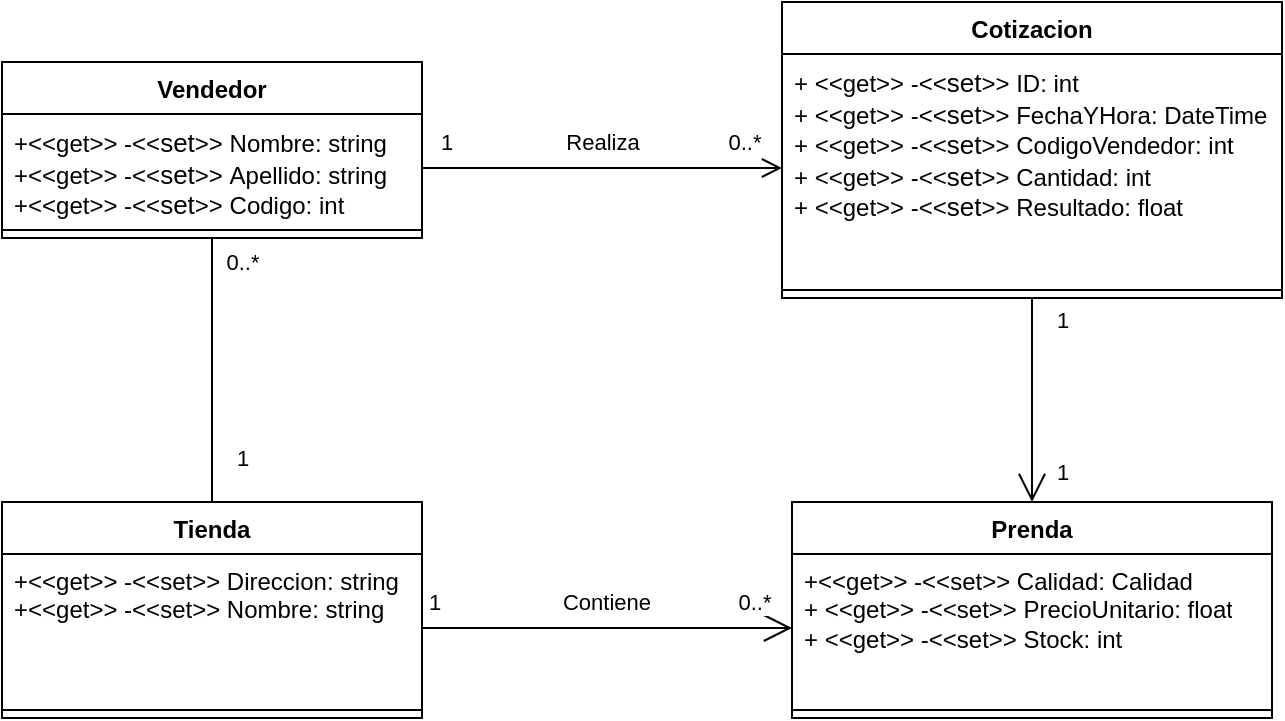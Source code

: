 <mxfile version="21.0.6" type="device"><diagram id="C5RBs43oDa-KdzZeNtuy" name="Page-1"><mxGraphModel dx="1195" dy="640" grid="1" gridSize="10" guides="1" tooltips="1" connect="1" arrows="1" fold="1" page="1" pageScale="1" pageWidth="827" pageHeight="1169" math="0" shadow="0"><root><mxCell id="WIyWlLk6GJQsqaUBKTNV-0"/><mxCell id="WIyWlLk6GJQsqaUBKTNV-1" parent="WIyWlLk6GJQsqaUBKTNV-0"/><mxCell id="4bH2dEFpEClMIqmFHt-y-0" value="Vendedor" style="swimlane;fontStyle=1;align=center;verticalAlign=top;childLayout=stackLayout;horizontal=1;startSize=26;horizontalStack=0;resizeParent=1;resizeParentMax=0;resizeLast=0;collapsible=1;marginBottom=0;whiteSpace=wrap;html=1;" vertex="1" parent="WIyWlLk6GJQsqaUBKTNV-1"><mxGeometry y="50" width="210" height="88" as="geometry"/></mxCell><mxCell id="4bH2dEFpEClMIqmFHt-y-9" style="edgeStyle=orthogonalEdgeStyle;rounded=0;orthogonalLoop=1;jettySize=auto;html=1;exitX=1;exitY=0.5;exitDx=0;exitDy=0;" edge="1" parent="4bH2dEFpEClMIqmFHt-y-0" source="4bH2dEFpEClMIqmFHt-y-1"><mxGeometry relative="1" as="geometry"><mxPoint x="210.31" y="52.966" as="targetPoint"/></mxGeometry></mxCell><mxCell id="4bH2dEFpEClMIqmFHt-y-1" value="+&amp;lt;&amp;lt;get&amp;gt;&amp;gt; -&amp;lt;&amp;lt;&lt;span style=&quot;background-color: transparent; font-family: inherit; font-style: inherit; font-variant: inherit; font-weight: inherit; color: var(--highlight-keyword); margin: 0px; padding: 0px; border: 0px; font-stretch: inherit; line-height: inherit; font-optical-sizing: inherit; font-kerning: inherit; font-feature-settings: inherit; font-variation-settings: inherit; font-size: 13px; vertical-align: baseline; box-sizing: inherit;&quot; class=&quot;hljs-keyword&quot;&gt;set&lt;/span&gt;&lt;span style=&quot;background-color: transparent; font-family: inherit; font-size: var(--_pr-code-fs); font-style: inherit; font-variant-ligatures: inherit; font-variant-caps: inherit; font-weight: inherit; color: var(--highlight-color);&quot;&gt;&amp;gt;&amp;gt;&amp;nbsp;&lt;/span&gt;&lt;span style=&quot;background-color: initial;&quot;&gt;Nombre: string&lt;/span&gt;&lt;br&gt;+&amp;lt;&amp;lt;get&amp;gt;&amp;gt;&amp;nbsp;-&amp;lt;&amp;lt;&lt;span style=&quot;background-color: transparent; font-family: inherit; font-style: inherit; font-variant: inherit; font-weight: inherit; color: var(--highlight-keyword); margin: 0px; padding: 0px; border: 0px; font-stretch: inherit; line-height: inherit; font-optical-sizing: inherit; font-kerning: inherit; font-feature-settings: inherit; font-variation-settings: inherit; font-size: 13px; vertical-align: baseline; box-sizing: inherit;&quot; class=&quot;hljs-keyword&quot;&gt;set&lt;/span&gt;&lt;span style=&quot;background-color: transparent; font-family: inherit; font-size: var(--_pr-code-fs); font-style: inherit; font-variant-ligatures: inherit; font-variant-caps: inherit; font-weight: inherit; color: var(--highlight-color);&quot;&gt;&amp;gt;&amp;gt;&amp;nbsp;&lt;/span&gt;&lt;span style=&quot;background-color: initial;&quot;&gt;Apellido: string&lt;/span&gt;&lt;br&gt;+&amp;lt;&amp;lt;get&amp;gt;&amp;gt; -&amp;lt;&amp;lt;&lt;span style=&quot;background-color: transparent; font-family: inherit; font-style: inherit; font-variant: inherit; font-weight: inherit; color: var(--highlight-keyword); margin: 0px; padding: 0px; border: 0px; font-stretch: inherit; line-height: inherit; font-optical-sizing: inherit; font-kerning: inherit; font-feature-settings: inherit; font-variation-settings: inherit; font-size: 13px; vertical-align: baseline; box-sizing: inherit;&quot; class=&quot;hljs-keyword&quot;&gt;set&lt;/span&gt;&lt;span style=&quot;background-color: transparent; font-family: inherit; font-size: var(--_pr-code-fs); font-style: inherit; font-variant-ligatures: inherit; font-variant-caps: inherit; font-weight: inherit; color: var(--highlight-color);&quot;&gt;&amp;gt;&amp;gt;&amp;nbsp;&lt;/span&gt;&lt;span style=&quot;background-color: initial;&quot;&gt;Codigo: int&lt;/span&gt;" style="text;strokeColor=none;fillColor=none;align=left;verticalAlign=top;spacingLeft=4;spacingRight=4;overflow=hidden;rotatable=0;points=[[0,0.5],[1,0.5]];portConstraint=eastwest;whiteSpace=wrap;html=1;" vertex="1" parent="4bH2dEFpEClMIqmFHt-y-0"><mxGeometry y="26" width="210" height="54" as="geometry"/></mxCell><mxCell id="4bH2dEFpEClMIqmFHt-y-2" value="" style="line;strokeWidth=1;fillColor=none;align=left;verticalAlign=middle;spacingTop=-1;spacingLeft=3;spacingRight=3;rotatable=0;labelPosition=right;points=[];portConstraint=eastwest;strokeColor=inherit;" vertex="1" parent="4bH2dEFpEClMIqmFHt-y-0"><mxGeometry y="80" width="210" height="8" as="geometry"/></mxCell><mxCell id="4bH2dEFpEClMIqmFHt-y-4" value="Cotizacion" style="swimlane;fontStyle=1;align=center;verticalAlign=top;childLayout=stackLayout;horizontal=1;startSize=26;horizontalStack=0;resizeParent=1;resizeParentMax=0;resizeLast=0;collapsible=1;marginBottom=0;whiteSpace=wrap;html=1;" vertex="1" parent="WIyWlLk6GJQsqaUBKTNV-1"><mxGeometry x="390" y="20" width="250" height="148" as="geometry"/></mxCell><mxCell id="4bH2dEFpEClMIqmFHt-y-5" value="+ &amp;lt;&amp;lt;get&amp;gt;&amp;gt;&amp;nbsp;-&amp;lt;&amp;lt;&lt;span style=&quot;background-color: transparent; font-family: inherit; font-style: inherit; font-variant: inherit; font-weight: inherit; color: var(--highlight-keyword); margin: 0px; padding: 0px; border: 0px; font-stretch: inherit; line-height: inherit; font-optical-sizing: inherit; font-kerning: inherit; font-feature-settings: inherit; font-variation-settings: inherit; font-size: 13px; vertical-align: baseline; box-sizing: inherit;&quot; class=&quot;hljs-keyword&quot;&gt;set&lt;/span&gt;&lt;span style=&quot;background-color: transparent; font-family: inherit; font-size: var(--_pr-code-fs); font-style: inherit; font-variant-ligatures: inherit; font-variant-caps: inherit; font-weight: inherit; color: var(--highlight-color);&quot;&gt;&amp;gt;&amp;gt;&lt;/span&gt;&lt;span style=&quot;background-color: initial;&quot;&gt;&amp;nbsp;ID: int&lt;/span&gt;&lt;br&gt;+ &amp;lt;&amp;lt;get&amp;gt;&amp;gt;&amp;nbsp;-&amp;lt;&amp;lt;&lt;span style=&quot;background-color: transparent; font-family: inherit; font-style: inherit; font-variant: inherit; font-weight: inherit; color: var(--highlight-keyword); margin: 0px; padding: 0px; border: 0px; font-stretch: inherit; line-height: inherit; font-optical-sizing: inherit; font-kerning: inherit; font-feature-settings: inherit; font-variation-settings: inherit; font-size: 13px; vertical-align: baseline; box-sizing: inherit;&quot; class=&quot;hljs-keyword&quot;&gt;set&lt;/span&gt;&lt;span style=&quot;background-color: transparent; font-family: inherit; font-size: var(--_pr-code-fs); font-style: inherit; font-variant-ligatures: inherit; font-variant-caps: inherit; font-weight: inherit; color: var(--highlight-color);&quot;&gt;&amp;gt;&amp;gt;&lt;/span&gt;&lt;span style=&quot;background-color: initial;&quot;&gt;&amp;nbsp;FechaYHora: DateTime&lt;/span&gt;&lt;br&gt;+ &amp;lt;&amp;lt;get&amp;gt;&amp;gt;&amp;nbsp;-&amp;lt;&amp;lt;&lt;span style=&quot;background-color: transparent; font-family: inherit; font-style: inherit; font-variant: inherit; font-weight: inherit; color: var(--highlight-keyword); margin: 0px; padding: 0px; border: 0px; font-stretch: inherit; line-height: inherit; font-optical-sizing: inherit; font-kerning: inherit; font-feature-settings: inherit; font-variation-settings: inherit; font-size: 13px; vertical-align: baseline; box-sizing: inherit;&quot; class=&quot;hljs-keyword&quot;&gt;set&lt;/span&gt;&lt;span style=&quot;background-color: transparent; font-family: inherit; font-size: var(--_pr-code-fs); font-style: inherit; font-variant-ligatures: inherit; font-variant-caps: inherit; font-weight: inherit; color: var(--highlight-color);&quot;&gt;&amp;gt;&amp;gt;&lt;/span&gt;&lt;span style=&quot;background-color: initial;&quot;&gt;&amp;nbsp;CodigoVendedor: int&lt;/span&gt;&lt;br&gt;+ &amp;lt;&amp;lt;get&amp;gt;&amp;gt;&amp;nbsp;-&amp;lt;&amp;lt;&lt;span style=&quot;background-color: transparent; font-family: inherit; font-style: inherit; font-variant: inherit; font-weight: inherit; color: var(--highlight-keyword); margin: 0px; padding: 0px; border: 0px; font-stretch: inherit; line-height: inherit; font-optical-sizing: inherit; font-kerning: inherit; font-feature-settings: inherit; font-variation-settings: inherit; font-size: 13px; vertical-align: baseline; box-sizing: inherit;&quot; class=&quot;hljs-keyword&quot;&gt;set&lt;/span&gt;&lt;span style=&quot;background-color: transparent; font-family: inherit; font-size: var(--_pr-code-fs); font-style: inherit; font-variant-ligatures: inherit; font-variant-caps: inherit; font-weight: inherit; color: var(--highlight-color);&quot;&gt;&amp;gt;&amp;gt;&amp;nbsp;&lt;/span&gt;&lt;span style=&quot;background-color: initial;&quot;&gt;Cantidad: int&lt;/span&gt;&lt;br&gt;+ &amp;lt;&amp;lt;get&amp;gt;&amp;gt; -&amp;lt;&amp;lt;&lt;span style=&quot;background-color: transparent; font-family: inherit; font-style: inherit; font-variant: inherit; font-weight: inherit; color: var(--highlight-keyword); margin: 0px; padding: 0px; border: 0px; font-stretch: inherit; line-height: inherit; font-optical-sizing: inherit; font-kerning: inherit; font-feature-settings: inherit; font-variation-settings: inherit; font-size: 13px; vertical-align: baseline; box-sizing: inherit;&quot; class=&quot;hljs-keyword&quot;&gt;set&lt;/span&gt;&lt;span style=&quot;background-color: transparent; font-family: inherit; font-size: var(--_pr-code-fs); font-style: inherit; font-variant-ligatures: inherit; font-variant-caps: inherit; font-weight: inherit; color: var(--highlight-color);&quot;&gt;&amp;gt;&amp;gt;&amp;nbsp;&lt;/span&gt;&lt;span style=&quot;background-color: initial;&quot;&gt;Resultado: float&lt;/span&gt;" style="text;strokeColor=none;fillColor=none;align=left;verticalAlign=top;spacingLeft=4;spacingRight=4;overflow=hidden;rotatable=0;points=[[0,0.5],[1,0.5]];portConstraint=eastwest;whiteSpace=wrap;html=1;" vertex="1" parent="4bH2dEFpEClMIqmFHt-y-4"><mxGeometry y="26" width="250" height="114" as="geometry"/></mxCell><mxCell id="4bH2dEFpEClMIqmFHt-y-6" value="" style="line;strokeWidth=1;fillColor=none;align=left;verticalAlign=middle;spacingTop=-1;spacingLeft=3;spacingRight=3;rotatable=0;labelPosition=right;points=[];portConstraint=eastwest;strokeColor=inherit;" vertex="1" parent="4bH2dEFpEClMIqmFHt-y-4"><mxGeometry y="140" width="250" height="8" as="geometry"/></mxCell><mxCell id="4bH2dEFpEClMIqmFHt-y-23" value="" style="endArrow=open;startArrow=none;endFill=0;startFill=0;endSize=8;html=1;verticalAlign=bottom;labelBackgroundColor=none;strokeWidth=1;rounded=0;exitX=1;exitY=0.5;exitDx=0;exitDy=0;entryX=0;entryY=0.5;entryDx=0;entryDy=0;" edge="1" parent="WIyWlLk6GJQsqaUBKTNV-1" source="4bH2dEFpEClMIqmFHt-y-1" target="4bH2dEFpEClMIqmFHt-y-5"><mxGeometry width="160" relative="1" as="geometry"><mxPoint x="230" y="120" as="sourcePoint"/><mxPoint x="390" y="120" as="targetPoint"/></mxGeometry></mxCell><mxCell id="4bH2dEFpEClMIqmFHt-y-29" value="0..*" style="edgeLabel;html=1;align=center;verticalAlign=middle;resizable=0;points=[];" vertex="1" connectable="0" parent="4bH2dEFpEClMIqmFHt-y-23"><mxGeometry x="0.789" relative="1" as="geometry"><mxPoint y="-13" as="offset"/></mxGeometry></mxCell><mxCell id="4bH2dEFpEClMIqmFHt-y-30" value="1" style="edgeLabel;html=1;align=center;verticalAlign=middle;resizable=0;points=[];" vertex="1" connectable="0" parent="4bH2dEFpEClMIqmFHt-y-23"><mxGeometry x="-0.866" relative="1" as="geometry"><mxPoint y="-13" as="offset"/></mxGeometry></mxCell><mxCell id="4bH2dEFpEClMIqmFHt-y-49" value="Realiza" style="edgeLabel;html=1;align=center;verticalAlign=middle;resizable=0;points=[];" vertex="1" connectable="0" parent="4bH2dEFpEClMIqmFHt-y-23"><mxGeometry x="0.102" y="2" relative="1" as="geometry"><mxPoint x="-9" y="-11" as="offset"/></mxGeometry></mxCell><mxCell id="4bH2dEFpEClMIqmFHt-y-31" value="Tienda" style="swimlane;fontStyle=1;align=center;verticalAlign=top;childLayout=stackLayout;horizontal=1;startSize=26;horizontalStack=0;resizeParent=1;resizeParentMax=0;resizeLast=0;collapsible=1;marginBottom=0;whiteSpace=wrap;html=1;" vertex="1" parent="WIyWlLk6GJQsqaUBKTNV-1"><mxGeometry y="270" width="210" height="108" as="geometry"/></mxCell><mxCell id="4bH2dEFpEClMIqmFHt-y-32" value="+&amp;lt;&amp;lt;get&amp;gt;&amp;gt; -&amp;lt;&amp;lt;set&amp;gt;&amp;gt; Direccion: string&lt;br&gt;+&amp;lt;&amp;lt;get&amp;gt;&amp;gt; -&amp;lt;&amp;lt;set&amp;gt;&amp;gt; Nombre: string&lt;br&gt;" style="text;strokeColor=none;fillColor=none;align=left;verticalAlign=top;spacingLeft=4;spacingRight=4;overflow=hidden;rotatable=0;points=[[0,0.5],[1,0.5]];portConstraint=eastwest;whiteSpace=wrap;html=1;" vertex="1" parent="4bH2dEFpEClMIqmFHt-y-31"><mxGeometry y="26" width="210" height="74" as="geometry"/></mxCell><mxCell id="4bH2dEFpEClMIqmFHt-y-33" value="" style="line;strokeWidth=1;fillColor=none;align=left;verticalAlign=middle;spacingTop=-1;spacingLeft=3;spacingRight=3;rotatable=0;labelPosition=right;points=[];portConstraint=eastwest;strokeColor=inherit;" vertex="1" parent="4bH2dEFpEClMIqmFHt-y-31"><mxGeometry y="100" width="210" height="8" as="geometry"/></mxCell><mxCell id="4bH2dEFpEClMIqmFHt-y-35" value="Prenda" style="swimlane;fontStyle=1;align=center;verticalAlign=top;childLayout=stackLayout;horizontal=1;startSize=26;horizontalStack=0;resizeParent=1;resizeParentMax=0;resizeLast=0;collapsible=1;marginBottom=0;whiteSpace=wrap;html=1;" vertex="1" parent="WIyWlLk6GJQsqaUBKTNV-1"><mxGeometry x="395" y="270" width="240" height="108" as="geometry"/></mxCell><mxCell id="4bH2dEFpEClMIqmFHt-y-36" value="+&amp;lt;&amp;lt;get&amp;gt;&amp;gt; -&amp;lt;&amp;lt;set&amp;gt;&amp;gt; Calidad: Calidad&lt;br&gt;+ &amp;lt;&amp;lt;get&amp;gt;&amp;gt; -&amp;lt;&amp;lt;set&amp;gt;&amp;gt; PrecioUnitario: float&lt;br&gt;+ &amp;lt;&amp;lt;get&amp;gt;&amp;gt; -&amp;lt;&amp;lt;set&amp;gt;&amp;gt; Stock: int" style="text;strokeColor=none;fillColor=none;align=left;verticalAlign=top;spacingLeft=4;spacingRight=4;overflow=hidden;rotatable=0;points=[[0,0.5],[1,0.5]];portConstraint=eastwest;whiteSpace=wrap;html=1;" vertex="1" parent="4bH2dEFpEClMIqmFHt-y-35"><mxGeometry y="26" width="240" height="74" as="geometry"/></mxCell><mxCell id="4bH2dEFpEClMIqmFHt-y-37" value="" style="line;strokeWidth=1;fillColor=none;align=left;verticalAlign=middle;spacingTop=-1;spacingLeft=3;spacingRight=3;rotatable=0;labelPosition=right;points=[];portConstraint=eastwest;strokeColor=inherit;" vertex="1" parent="4bH2dEFpEClMIqmFHt-y-35"><mxGeometry y="100" width="240" height="8" as="geometry"/></mxCell><mxCell id="4bH2dEFpEClMIqmFHt-y-39" value="" style="endArrow=open;endFill=1;endSize=12;html=1;rounded=0;exitX=1;exitY=0.5;exitDx=0;exitDy=0;entryX=0;entryY=0.5;entryDx=0;entryDy=0;" edge="1" parent="WIyWlLk6GJQsqaUBKTNV-1" source="4bH2dEFpEClMIqmFHt-y-32" target="4bH2dEFpEClMIqmFHt-y-36"><mxGeometry width="160" relative="1" as="geometry"><mxPoint x="210" y="320" as="sourcePoint"/><mxPoint x="370" y="320" as="targetPoint"/></mxGeometry></mxCell><mxCell id="4bH2dEFpEClMIqmFHt-y-40" value="Contiene" style="edgeLabel;html=1;align=center;verticalAlign=middle;resizable=0;points=[];" vertex="1" connectable="0" parent="4bH2dEFpEClMIqmFHt-y-39"><mxGeometry x="0.088" y="-2" relative="1" as="geometry"><mxPoint x="-9" y="-15" as="offset"/></mxGeometry></mxCell><mxCell id="4bH2dEFpEClMIqmFHt-y-41" value="0..*" style="edgeLabel;html=1;align=center;verticalAlign=middle;resizable=0;points=[];" vertex="1" connectable="0" parent="4bH2dEFpEClMIqmFHt-y-39"><mxGeometry x="0.88" relative="1" as="geometry"><mxPoint x="-8" y="-13" as="offset"/></mxGeometry></mxCell><mxCell id="4bH2dEFpEClMIqmFHt-y-42" value="1" style="edgeLabel;html=1;align=center;verticalAlign=middle;resizable=0;points=[];" vertex="1" connectable="0" parent="4bH2dEFpEClMIqmFHt-y-39"><mxGeometry x="-0.814" y="-3" relative="1" as="geometry"><mxPoint x="-11" y="-16" as="offset"/></mxGeometry></mxCell><mxCell id="4bH2dEFpEClMIqmFHt-y-43" value="" style="endArrow=open;endFill=1;endSize=12;html=1;rounded=0;exitX=0.5;exitY=1;exitDx=0;exitDy=0;entryX=0.5;entryY=0;entryDx=0;entryDy=0;" edge="1" parent="WIyWlLk6GJQsqaUBKTNV-1" source="4bH2dEFpEClMIqmFHt-y-4" target="4bH2dEFpEClMIqmFHt-y-35"><mxGeometry width="160" relative="1" as="geometry"><mxPoint x="380" y="230" as="sourcePoint"/><mxPoint x="540" y="230" as="targetPoint"/></mxGeometry></mxCell><mxCell id="4bH2dEFpEClMIqmFHt-y-44" value="1" style="edgeLabel;html=1;align=center;verticalAlign=middle;resizable=0;points=[];" vertex="1" connectable="0" parent="4bH2dEFpEClMIqmFHt-y-43"><mxGeometry x="0.699" y="-1" relative="1" as="geometry"><mxPoint x="16" as="offset"/></mxGeometry></mxCell><mxCell id="4bH2dEFpEClMIqmFHt-y-45" value="1" style="edgeLabel;html=1;align=center;verticalAlign=middle;resizable=0;points=[];" vertex="1" connectable="0" parent="4bH2dEFpEClMIqmFHt-y-43"><mxGeometry x="-0.788" y="1" relative="1" as="geometry"><mxPoint x="14" as="offset"/></mxGeometry></mxCell><mxCell id="4bH2dEFpEClMIqmFHt-y-46" value="" style="endArrow=none;endFill=0;html=1;rounded=0;exitX=0.5;exitY=0;exitDx=0;exitDy=0;entryX=0.5;entryY=1;entryDx=0;entryDy=0;" edge="1" parent="WIyWlLk6GJQsqaUBKTNV-1" source="4bH2dEFpEClMIqmFHt-y-31" target="4bH2dEFpEClMIqmFHt-y-0"><mxGeometry width="160" relative="1" as="geometry"><mxPoint x="90" y="240" as="sourcePoint"/><mxPoint x="250" y="240" as="targetPoint"/></mxGeometry></mxCell><mxCell id="4bH2dEFpEClMIqmFHt-y-47" value="0..*" style="edgeLabel;html=1;align=center;verticalAlign=middle;resizable=0;points=[];" vertex="1" connectable="0" parent="4bH2dEFpEClMIqmFHt-y-46"><mxGeometry x="0.849" y="-1" relative="1" as="geometry"><mxPoint x="14" y="2" as="offset"/></mxGeometry></mxCell><mxCell id="4bH2dEFpEClMIqmFHt-y-48" value="1" style="edgeLabel;html=1;align=center;verticalAlign=middle;resizable=0;points=[];" vertex="1" connectable="0" parent="4bH2dEFpEClMIqmFHt-y-46"><mxGeometry x="-0.667" y="-2" relative="1" as="geometry"><mxPoint x="13" as="offset"/></mxGeometry></mxCell></root></mxGraphModel></diagram></mxfile>